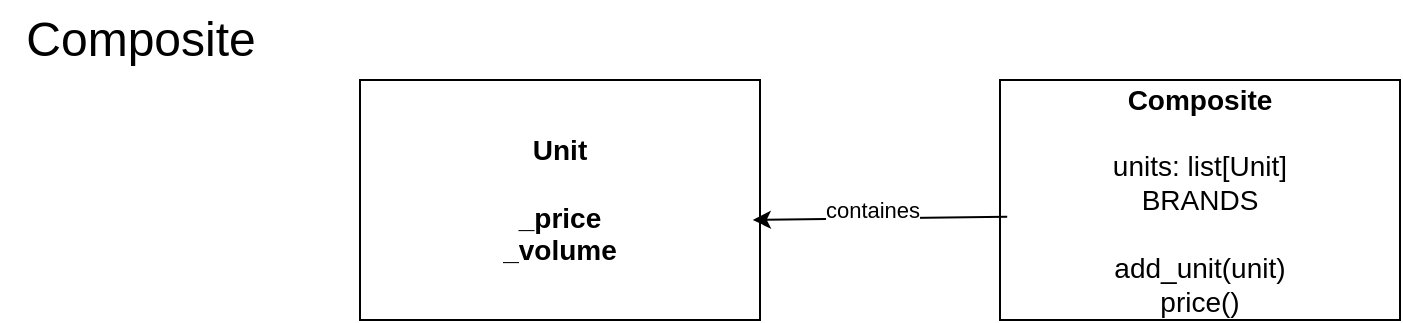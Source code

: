 <mxfile version="27.2.0">
  <diagram name="Страница — 1" id="B8-U1iNiQZG_REfSbLmd">
    <mxGraphModel dx="1869" dy="623" grid="1" gridSize="10" guides="1" tooltips="1" connect="1" arrows="1" fold="1" page="1" pageScale="1" pageWidth="827" pageHeight="1169" math="0" shadow="0">
      <root>
        <mxCell id="0" />
        <mxCell id="1" parent="0" />
        <mxCell id="v8LA3ffez95WXtlKjL0A-1" value="&lt;b&gt;&lt;font style=&quot;font-size: 14px;&quot;&gt;Unit&lt;/font&gt;&lt;/b&gt;&lt;div&gt;&lt;b&gt;&lt;font style=&quot;font-size: 14px;&quot;&gt;&lt;br&gt;&lt;/font&gt;&lt;/b&gt;&lt;/div&gt;&lt;div&gt;&lt;font style=&quot;&quot;&gt;&lt;span style=&quot;font-size: 14px;&quot;&gt;&lt;b&gt;_price&lt;/b&gt;&lt;/span&gt;&lt;/font&gt;&lt;/div&gt;&lt;div&gt;&lt;font style=&quot;&quot;&gt;&lt;span style=&quot;font-size: 14px;&quot;&gt;&lt;b&gt;_volume&lt;/b&gt;&lt;/span&gt;&lt;/font&gt;&lt;/div&gt;" style="rounded=0;whiteSpace=wrap;html=1;" vertex="1" parent="1">
          <mxGeometry x="160" y="80" width="200" height="120" as="geometry" />
        </mxCell>
        <mxCell id="v8LA3ffez95WXtlKjL0A-2" value="&lt;b&gt;&lt;font style=&quot;font-size: 14px;&quot;&gt;Composite&lt;/font&gt;&lt;/b&gt;&lt;div&gt;&lt;b&gt;&lt;font style=&quot;font-size: 14px;&quot;&gt;&lt;br&gt;&lt;/font&gt;&lt;/b&gt;&lt;/div&gt;&lt;div&gt;&lt;span style=&quot;font-size: 14px;&quot;&gt;units: list[Unit]&lt;/span&gt;&lt;/div&gt;&lt;div&gt;&lt;span style=&quot;font-size: 14px;&quot;&gt;BRANDS&lt;/span&gt;&lt;/div&gt;&lt;div&gt;&lt;span style=&quot;font-size: 14px;&quot;&gt;&lt;br&gt;&lt;/span&gt;&lt;/div&gt;&lt;div&gt;&lt;span style=&quot;font-size: 14px;&quot;&gt;add_unit(unit)&lt;/span&gt;&lt;/div&gt;&lt;div&gt;&lt;span style=&quot;font-size: 14px;&quot;&gt;price()&lt;/span&gt;&lt;/div&gt;" style="rounded=0;whiteSpace=wrap;html=1;" vertex="1" parent="1">
          <mxGeometry x="480" y="80" width="200" height="120" as="geometry" />
        </mxCell>
        <mxCell id="v8LA3ffez95WXtlKjL0A-3" value="" style="endArrow=classic;html=1;rounded=0;entryX=0.982;entryY=0.583;entryDx=0;entryDy=0;entryPerimeter=0;exitX=0.018;exitY=0.57;exitDx=0;exitDy=0;exitPerimeter=0;" edge="1" parent="1" source="v8LA3ffez95WXtlKjL0A-2" target="v8LA3ffez95WXtlKjL0A-1">
          <mxGeometry width="50" height="50" relative="1" as="geometry">
            <mxPoint x="390" y="150" as="sourcePoint" />
            <mxPoint x="440" y="100" as="targetPoint" />
          </mxGeometry>
        </mxCell>
        <mxCell id="v8LA3ffez95WXtlKjL0A-4" value="containes&lt;div&gt;&lt;br&gt;&lt;/div&gt;" style="edgeLabel;html=1;align=center;verticalAlign=middle;resizable=0;points=[];" vertex="1" connectable="0" parent="v8LA3ffez95WXtlKjL0A-3">
          <mxGeometry x="0.073" y="3" relative="1" as="geometry">
            <mxPoint as="offset" />
          </mxGeometry>
        </mxCell>
        <mxCell id="v8LA3ffez95WXtlKjL0A-5" value="&lt;font style=&quot;font-size: 24px;&quot;&gt;Composite&lt;/font&gt;" style="text;html=1;align=center;verticalAlign=middle;resizable=0;points=[];autosize=1;strokeColor=none;fillColor=none;" vertex="1" parent="1">
          <mxGeometry x="-20" y="40" width="140" height="40" as="geometry" />
        </mxCell>
      </root>
    </mxGraphModel>
  </diagram>
</mxfile>

